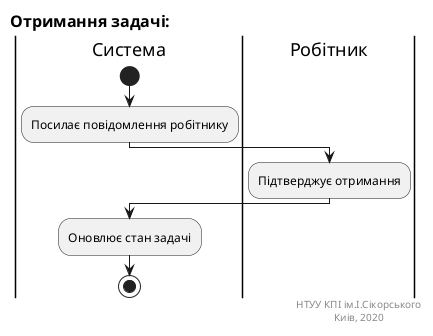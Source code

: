 @startuml getTaskUC

left header
<font size=16 color=black><b>Отримання задачі:</b> 
end header

|Система|
start
:Посилає повідомлення робітнику;

|Робітник|
:Підтверджує отримання;

|Система|
:Оновлює стан задачі;
stop

right footer
НТУУ КПІ ім.І.Сікорського
Киів, 2020 
end footer
@enduml